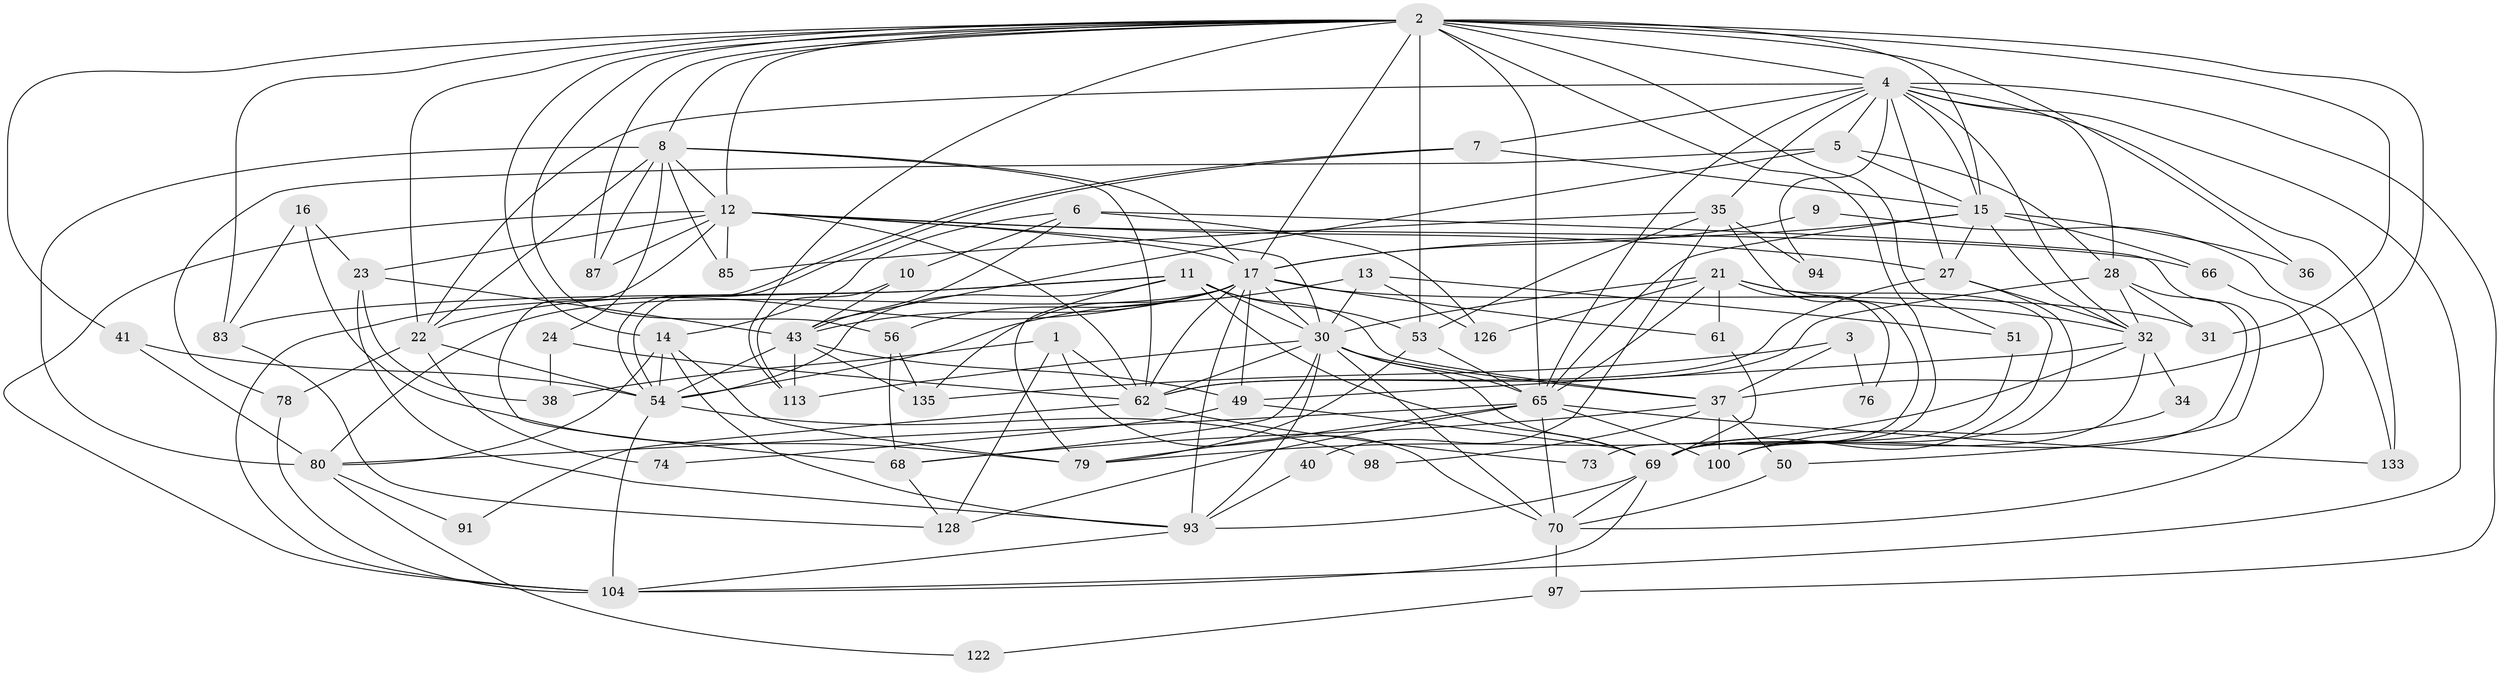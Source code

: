 // original degree distribution, {4: 0.26811594202898553, 3: 0.2391304347826087, 5: 0.1956521739130435, 2: 0.16666666666666666, 8: 0.028985507246376812, 6: 0.057971014492753624, 7: 0.036231884057971016, 9: 0.007246376811594203}
// Generated by graph-tools (version 1.1) at 2025/15/03/09/25 04:15:05]
// undirected, 69 vertices, 191 edges
graph export_dot {
graph [start="1"]
  node [color=gray90,style=filled];
  1;
  2 [super="+89+48+25"];
  3;
  4 [super="+42+81"];
  5 [super="+29"];
  6 [super="+120+33"];
  7;
  8 [super="+71+39"];
  9;
  10;
  11 [super="+47"];
  12 [super="+64+92"];
  13 [super="+19"];
  14 [super="+127"];
  15 [super="+45+108"];
  16;
  17 [super="+58+20+18"];
  21 [super="+111"];
  22;
  23;
  24;
  27 [super="+46+123"];
  28 [super="+52"];
  30 [super="+44+55+75"];
  31;
  32 [super="+105+63+90"];
  34;
  35 [super="+67"];
  36;
  37 [super="+86"];
  38;
  40;
  41;
  43 [super="+99"];
  49 [super="+116+60"];
  50;
  51;
  53 [super="+72"];
  54 [super="+77"];
  56;
  61 [super="+114"];
  62 [super="+119"];
  65 [super="+115"];
  66;
  68 [super="+107+129"];
  69 [super="+134+112"];
  70 [super="+118"];
  73;
  74;
  76;
  78;
  79 [super="+125"];
  80 [super="+124"];
  83;
  85;
  87;
  91;
  93;
  94;
  97;
  98;
  100;
  104 [super="+109"];
  113;
  122;
  126;
  128;
  133;
  135;
  1 -- 128;
  1 -- 70;
  1 -- 38;
  1 -- 62;
  2 -- 51;
  2 -- 69;
  2 -- 8;
  2 -- 15;
  2 -- 53 [weight=2];
  2 -- 31;
  2 -- 17;
  2 -- 36;
  2 -- 4;
  2 -- 14;
  2 -- 22;
  2 -- 87;
  2 -- 56;
  2 -- 113;
  2 -- 83;
  2 -- 37 [weight=2];
  2 -- 41;
  2 -- 12;
  2 -- 65;
  3 -- 135;
  3 -- 76;
  3 -- 37;
  4 -- 5;
  4 -- 97;
  4 -- 35 [weight=2];
  4 -- 7;
  4 -- 104;
  4 -- 22;
  4 -- 27;
  4 -- 28;
  4 -- 32;
  4 -- 133;
  4 -- 94;
  4 -- 15;
  4 -- 65;
  5 -- 78;
  5 -- 28;
  5 -- 43;
  5 -- 15;
  6 -- 43;
  6 -- 50;
  6 -- 126 [weight=2];
  6 -- 10;
  6 -- 14;
  7 -- 54;
  7 -- 54;
  7 -- 15;
  8 -- 85;
  8 -- 22;
  8 -- 80 [weight=2];
  8 -- 24;
  8 -- 62;
  8 -- 87;
  8 -- 12;
  8 -- 17;
  9 -- 133;
  9 -- 17;
  10 -- 113;
  10 -- 43;
  11 -- 69;
  11 -- 83;
  11 -- 30;
  11 -- 37;
  11 -- 53;
  11 -- 104;
  11 -- 79;
  11 -- 54;
  12 -- 27 [weight=3];
  12 -- 62 [weight=2];
  12 -- 30;
  12 -- 68 [weight=2];
  12 -- 87;
  12 -- 23;
  12 -- 66;
  12 -- 85;
  12 -- 104;
  12 -- 17;
  13 -- 54;
  13 -- 30;
  13 -- 51;
  13 -- 126;
  14 -- 54;
  14 -- 80;
  14 -- 93;
  14 -- 79;
  15 -- 32 [weight=2];
  15 -- 66;
  15 -- 36;
  15 -- 27;
  15 -- 17;
  15 -- 65;
  16 -- 83;
  16 -- 23;
  16 -- 79;
  17 -- 61 [weight=2];
  17 -- 22;
  17 -- 56 [weight=2];
  17 -- 62 [weight=2];
  17 -- 93;
  17 -- 30;
  17 -- 80;
  17 -- 135;
  17 -- 43;
  17 -- 31;
  17 -- 49;
  21 -- 76;
  21 -- 126;
  21 -- 32;
  21 -- 30;
  21 -- 69;
  21 -- 61;
  21 -- 65;
  22 -- 54;
  22 -- 74;
  22 -- 78;
  23 -- 38;
  23 -- 93;
  23 -- 43;
  24 -- 38;
  24 -- 62;
  27 -- 32;
  27 -- 69;
  27 -- 62;
  28 -- 32;
  28 -- 100;
  28 -- 31;
  28 -- 62;
  30 -- 65;
  30 -- 113;
  30 -- 70;
  30 -- 93;
  30 -- 69;
  30 -- 62;
  30 -- 37;
  30 -- 68;
  32 -- 49 [weight=2];
  32 -- 34;
  32 -- 69;
  32 -- 79;
  34 -- 100;
  35 -- 85;
  35 -- 40;
  35 -- 73;
  35 -- 94;
  35 -- 53;
  37 -- 68;
  37 -- 50;
  37 -- 98;
  37 -- 100;
  40 -- 93;
  41 -- 54;
  41 -- 80;
  43 -- 135;
  43 -- 49;
  43 -- 113;
  43 -- 54;
  49 -- 74;
  49 -- 69;
  50 -- 70;
  51 -- 69;
  53 -- 79;
  53 -- 65;
  54 -- 98;
  54 -- 104;
  56 -- 68;
  56 -- 135;
  61 -- 69;
  62 -- 73;
  62 -- 91;
  65 -- 80;
  65 -- 133;
  65 -- 128;
  65 -- 100;
  65 -- 70;
  65 -- 79;
  66 -- 70;
  68 -- 128;
  69 -- 104;
  69 -- 93;
  69 -- 70;
  70 -- 97;
  78 -- 104;
  80 -- 122;
  80 -- 91;
  83 -- 128;
  93 -- 104;
  97 -- 122;
}
